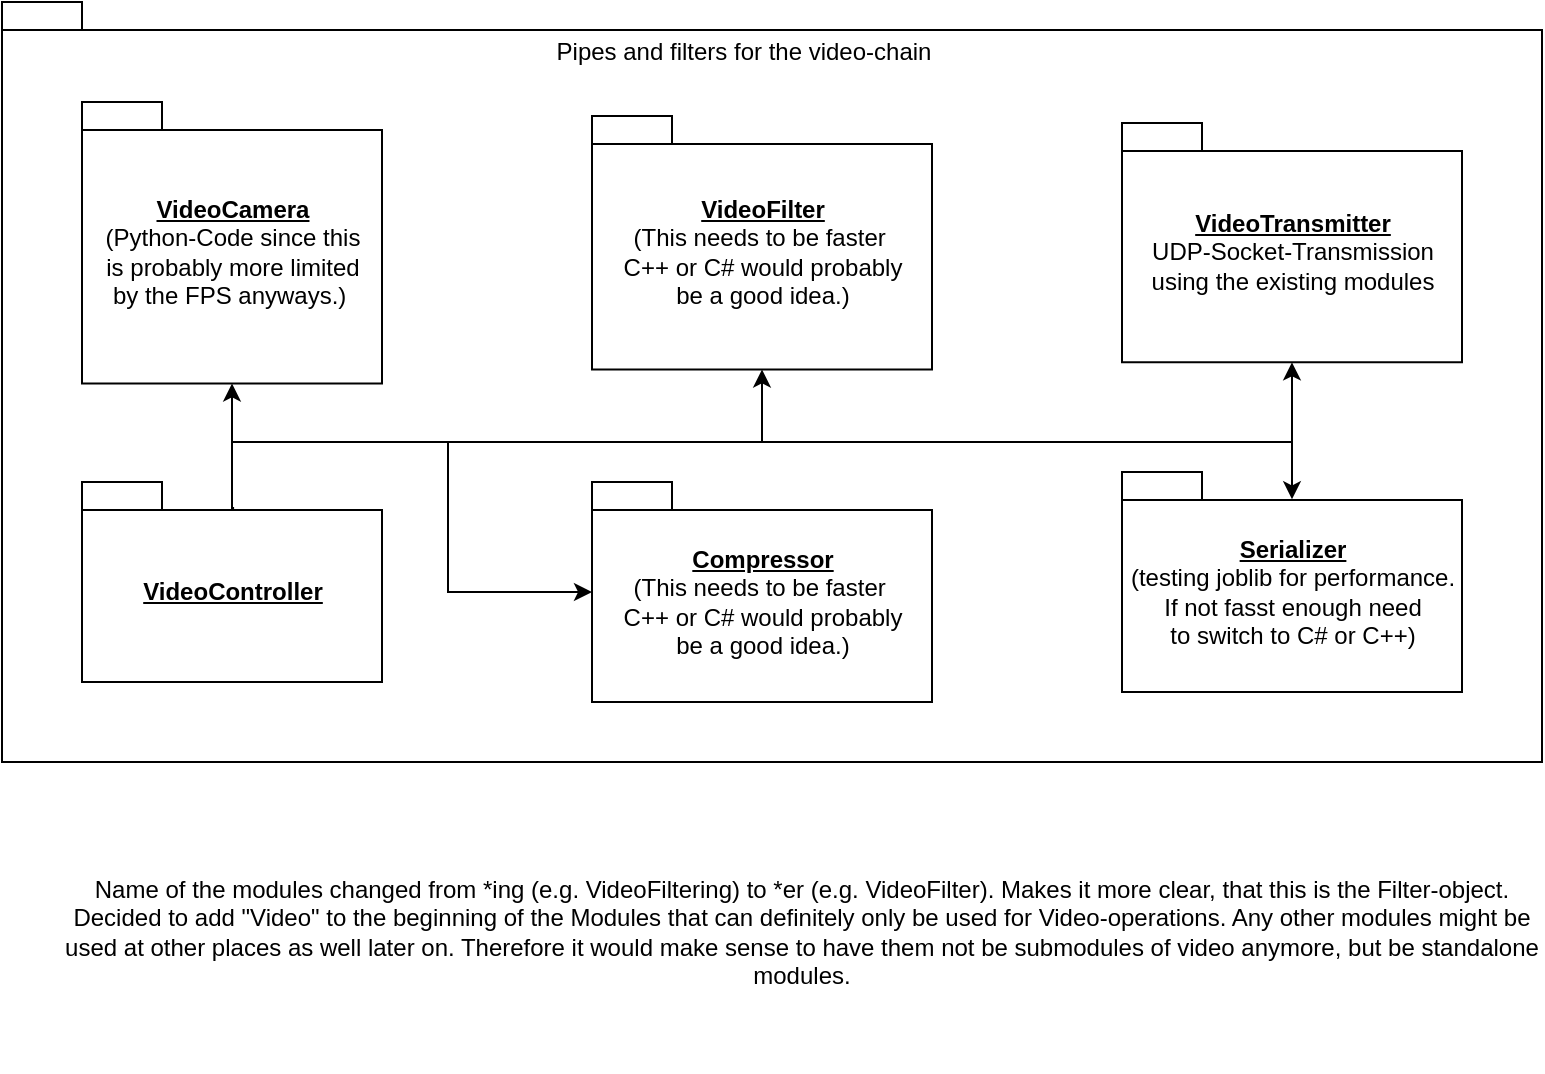 <mxfile version="20.5.3" type="embed" pages="2"><diagram id="23iRSUPoRavnBvh4doch" name="Page-1"><mxGraphModel dx="1102" dy="1118" grid="1" gridSize="10" guides="1" tooltips="1" connect="1" arrows="1" fold="1" page="1" pageScale="1" pageWidth="827" pageHeight="1169" math="0" shadow="0"><root><mxCell id="0"/><mxCell id="1" parent="0"/><mxCell id="8" value="" style="group" parent="1" vertex="1" connectable="0"><mxGeometry x="29" y="120" width="770" height="380" as="geometry"/></mxCell><mxCell id="2" value="" style="shape=folder;fontStyle=1;spacingTop=10;tabWidth=40;tabHeight=14;tabPosition=left;html=1;" parent="8" vertex="1"><mxGeometry width="770" height="380" as="geometry"/></mxCell><mxCell id="3" value="&lt;u&gt;VideoCamera&lt;/u&gt;&lt;br&gt;&lt;span style=&quot;font-weight: normal;&quot;&gt;(Python-Code since this &lt;br&gt;is probably more limited&lt;br&gt;by the FPS anyways.)&lt;/span&gt;&amp;nbsp;" style="shape=folder;fontStyle=1;spacingTop=10;tabWidth=40;tabHeight=14;tabPosition=left;html=1;" parent="8" vertex="1"><mxGeometry x="40" y="49.997" width="150" height="140.741" as="geometry"/></mxCell><mxCell id="4" value="&lt;u&gt;VideoFilter&lt;/u&gt;&lt;br&gt;&lt;span style=&quot;font-weight: normal;&quot;&gt;(This needs to be faster&amp;nbsp;&lt;br&gt;C++ or C# would probably&lt;br&gt;be a good idea.)&lt;/span&gt;" style="shape=folder;fontStyle=1;spacingTop=10;tabWidth=40;tabHeight=14;tabPosition=left;html=1;" parent="8" vertex="1"><mxGeometry x="295" y="57.034" width="170" height="126.667" as="geometry"/></mxCell><mxCell id="6" value="&lt;u&gt;VideoTransmitter&lt;/u&gt;&lt;br&gt;&lt;span style=&quot;font-weight: normal;&quot;&gt;UDP-Socket-Transmission&lt;br&gt;using the existing modules&lt;/span&gt;" style="shape=folder;fontStyle=1;spacingTop=10;tabWidth=40;tabHeight=14;tabPosition=left;html=1;" parent="8" vertex="1"><mxGeometry x="560" y="60.552" width="170" height="119.63" as="geometry"/></mxCell><mxCell id="Kp_4hMhgHDRuVLOGaOqP-8" value="&lt;u&gt;Compressor&lt;/u&gt;&lt;br&gt;&lt;span style=&quot;font-weight: normal;&quot;&gt;(This needs to be faster&amp;nbsp;&lt;br&gt;C++ or C# would probably&lt;br&gt;be a good idea.)&lt;/span&gt;&lt;u&gt;&lt;br&gt;&lt;/u&gt;" style="shape=folder;fontStyle=1;spacingTop=10;tabWidth=40;tabHeight=14;tabPosition=left;html=1;" parent="8" vertex="1"><mxGeometry x="295" y="240" width="170" height="110" as="geometry"/></mxCell><mxCell id="Kp_4hMhgHDRuVLOGaOqP-12" style="edgeStyle=orthogonalEdgeStyle;rounded=0;orthogonalLoop=1;jettySize=auto;html=1;" parent="8" source="Kp_4hMhgHDRuVLOGaOqP-11" target="3" edge="1"><mxGeometry relative="1" as="geometry"/></mxCell><mxCell id="Kp_4hMhgHDRuVLOGaOqP-13" style="edgeStyle=orthogonalEdgeStyle;rounded=0;orthogonalLoop=1;jettySize=auto;html=1;" parent="8" source="Kp_4hMhgHDRuVLOGaOqP-11" target="4" edge="1"><mxGeometry relative="1" as="geometry"><Array as="points"><mxPoint x="115" y="220"/><mxPoint x="380" y="220"/></Array></mxGeometry></mxCell><mxCell id="Kp_4hMhgHDRuVLOGaOqP-14" style="edgeStyle=orthogonalEdgeStyle;rounded=0;orthogonalLoop=1;jettySize=auto;html=1;" parent="8" source="Kp_4hMhgHDRuVLOGaOqP-11" target="Kp_4hMhgHDRuVLOGaOqP-8" edge="1"><mxGeometry relative="1" as="geometry"><Array as="points"><mxPoint x="115" y="220"/><mxPoint x="223" y="220"/><mxPoint x="223" y="295"/></Array></mxGeometry></mxCell><mxCell id="Kp_4hMhgHDRuVLOGaOqP-15" style="edgeStyle=orthogonalEdgeStyle;rounded=0;orthogonalLoop=1;jettySize=auto;html=1;exitX=0.507;exitY=0.13;exitDx=0;exitDy=0;exitPerimeter=0;" parent="8" source="Kp_4hMhgHDRuVLOGaOqP-11" target="6" edge="1"><mxGeometry relative="1" as="geometry"><Array as="points"><mxPoint x="115" y="253"/><mxPoint x="115" y="220"/><mxPoint x="645" y="220"/></Array></mxGeometry></mxCell><mxCell id="23" style="edgeStyle=orthogonalEdgeStyle;rounded=0;orthogonalLoop=1;jettySize=auto;html=1;entryX=0.5;entryY=0.124;entryDx=0;entryDy=0;entryPerimeter=0;" parent="8" source="Kp_4hMhgHDRuVLOGaOqP-11" target="22" edge="1"><mxGeometry relative="1" as="geometry"><Array as="points"><mxPoint x="115" y="220"/><mxPoint x="645" y="220"/></Array></mxGeometry></mxCell><mxCell id="Kp_4hMhgHDRuVLOGaOqP-11" value="&lt;u&gt;VideoController&lt;/u&gt;" style="shape=folder;fontStyle=1;spacingTop=10;tabWidth=40;tabHeight=14;tabPosition=left;html=1;" parent="8" vertex="1"><mxGeometry x="40" y="240" width="150" height="100" as="geometry"/></mxCell><mxCell id="9" value="Pipes and filters for the video-chain" style="text;html=1;strokeColor=none;fillColor=none;align=center;verticalAlign=middle;whiteSpace=wrap;rounded=0;" parent="8" vertex="1"><mxGeometry x="221" y="10" width="300" height="30" as="geometry"/></mxCell><mxCell id="22" value="&lt;u&gt;Serializer&lt;/u&gt;&lt;br&gt;&lt;span style=&quot;font-weight: normal;&quot;&gt;(testing joblib for performance.&lt;br&gt;If not fasst enough need&lt;br&gt;to switch to C# or C++)&lt;br&gt;&lt;/span&gt;" style="shape=folder;fontStyle=1;spacingTop=10;tabWidth=40;tabHeight=14;tabPosition=left;html=1;" parent="8" vertex="1"><mxGeometry x="560" y="235" width="170" height="110" as="geometry"/></mxCell><mxCell id="FD8qUJdc1LHIB4PWWI64-23" value="Name of the modules changed from *ing (e.g. VideoFiltering) to *er (e.g. VideoFilter). Makes it more clear, that this is the Filter-object.&lt;br&gt;Decided to add &quot;Video&quot; to the beginning of the Modules that can definitely only be used for Video-operations. Any other modules might be used at other places as well later on. Therefore it would make sense to have them not be submodules of video anymore, but be standalone modules." style="text;html=1;strokeColor=none;fillColor=none;align=center;verticalAlign=middle;whiteSpace=wrap;rounded=0;" vertex="1" parent="1"><mxGeometry x="59" y="515" width="740" height="140" as="geometry"/></mxCell></root></mxGraphModel></diagram><diagram id="QhcltbAcBhOWz7ruYMGR" name="Sequence-Diagram"><mxGraphModel dx="1929" dy="1118" grid="1" gridSize="10" guides="1" tooltips="1" connect="1" arrows="1" fold="1" page="1" pageScale="1" pageWidth="827" pageHeight="1169" math="0" shadow="0"><root><mxCell id="0"/><mxCell id="1" parent="0"/><mxCell id="MklySer9mSSO_9Dpl_KQ-9" value="VideoController" style="shape=umlLifeline;perimeter=lifelinePerimeter;whiteSpace=wrap;html=1;container=1;collapsible=0;recursiveResize=0;outlineConnect=0;size=50;" parent="1" vertex="1"><mxGeometry x="110" y="10" width="110" height="670" as="geometry"/></mxCell><mxCell id="MklySer9mSSO_9Dpl_KQ-10" value="" style="shape=umlLifeline;participant=umlActor;perimeter=lifelinePerimeter;whiteSpace=wrap;html=1;container=1;collapsible=0;recursiveResize=0;verticalAlign=top;spacingTop=36;outlineConnect=0;size=55;" parent="1" vertex="1"><mxGeometry x="-110" y="10" width="30" height="450" as="geometry"/></mxCell><mxCell id="MklySer9mSSO_9Dpl_KQ-12" value="VideoCamera&lt;br&gt;Factory" style="shape=umlLifeline;perimeter=lifelinePerimeter;whiteSpace=wrap;html=1;container=1;collapsible=0;recursiveResize=0;outlineConnect=0;size=50;" parent="1" vertex="1"><mxGeometry x="260" y="8.75" width="110" height="355" as="geometry"/></mxCell><mxCell id="MklySer9mSSO_9Dpl_KQ-13" value="VideoFilterFactory" style="shape=umlLifeline;perimeter=lifelinePerimeter;whiteSpace=wrap;html=1;container=1;collapsible=0;recursiveResize=0;outlineConnect=0;size=50;" parent="1" vertex="1"><mxGeometry x="413.5" y="8.75" width="110" height="352.5" as="geometry"/></mxCell><mxCell id="MklySer9mSSO_9Dpl_KQ-14" value="SerializerFactory" style="shape=umlLifeline;perimeter=lifelinePerimeter;whiteSpace=wrap;html=1;container=1;collapsible=0;recursiveResize=0;outlineConnect=0;size=50;" parent="1" vertex="1"><mxGeometry x="560" y="8.75" width="110" height="355" as="geometry"/></mxCell><mxCell id="MklySer9mSSO_9Dpl_KQ-17" value="produceCamera" style="html=1;verticalAlign=bottom;endArrow=block;rounded=0;" parent="1" source="DrlZZzYIPy6spjRNSfUY-7" target="MklySer9mSSO_9Dpl_KQ-12" edge="1"><mxGeometry width="80" relative="1" as="geometry"><mxPoint x="180" y="90" as="sourcePoint"/><mxPoint x="240" y="90" as="targetPoint"/><Array as="points"><mxPoint x="210" y="110"/><mxPoint x="300" y="110"/></Array></mxGeometry></mxCell><mxCell id="DrlZZzYIPy6spjRNSfUY-2" value="CompressorFactory" style="shape=umlLifeline;perimeter=lifelinePerimeter;whiteSpace=wrap;html=1;container=1;collapsible=0;recursiveResize=0;outlineConnect=0;size=50;" parent="1" vertex="1"><mxGeometry x="710" y="8.75" width="110" height="355" as="geometry"/></mxCell><mxCell id="MklySer9mSSO_9Dpl_KQ-25" value="VideoTransmitterFactory" style="shape=umlLifeline;perimeter=lifelinePerimeter;whiteSpace=wrap;html=1;container=1;collapsible=0;recursiveResize=0;outlineConnect=0;size=50;" parent="1" vertex="1"><mxGeometry x="860" y="10" width="140" height="355" as="geometry"/></mxCell><mxCell id="DrlZZzYIPy6spjRNSfUY-7" value="VideoControllerBuilder" style="shape=umlLifeline;perimeter=lifelinePerimeter;whiteSpace=wrap;html=1;container=1;collapsible=0;recursiveResize=0;outlineConnect=0;size=50;" parent="1" vertex="1"><mxGeometry x="-40" y="6.25" width="120" height="443.75" as="geometry"/></mxCell><mxCell id="DrlZZzYIPy6spjRNSfUY-14" value="" style="endArrow=block;html=1;rounded=0;endFill=1;" parent="DrlZZzYIPy6spjRNSfUY-7" edge="1"><mxGeometry width="50" height="50" relative="1" as="geometry"><mxPoint x="-55.19" y="130.0" as="sourcePoint"/><mxPoint x="59.5" y="130.0" as="targetPoint"/><Array as="points"><mxPoint x="20" y="130"/></Array></mxGeometry></mxCell><mxCell id="DrlZZzYIPy6spjRNSfUY-15" value="addFilter" style="edgeLabel;html=1;align=center;verticalAlign=middle;resizable=0;points=[];" parent="DrlZZzYIPy6spjRNSfUY-14" vertex="1" connectable="0"><mxGeometry x="-0.041" y="1" relative="1" as="geometry"><mxPoint y="-9" as="offset"/></mxGeometry></mxCell><mxCell id="DrlZZzYIPy6spjRNSfUY-22" value="" style="endArrow=block;html=1;rounded=0;endFill=1;" parent="DrlZZzYIPy6spjRNSfUY-7" edge="1"><mxGeometry width="50" height="50" relative="1" as="geometry"><mxPoint x="-55.19" y="313.75" as="sourcePoint"/><mxPoint x="60" y="313.75" as="targetPoint"/></mxGeometry></mxCell><mxCell id="DrlZZzYIPy6spjRNSfUY-23" value="build" style="edgeLabel;html=1;align=center;verticalAlign=middle;resizable=0;points=[];" parent="DrlZZzYIPy6spjRNSfUY-22" vertex="1" connectable="0"><mxGeometry x="0.211" y="-1" relative="1" as="geometry"><mxPoint x="-15" y="-11" as="offset"/></mxGeometry></mxCell><mxCell id="DrlZZzYIPy6spjRNSfUY-16" value="" style="endArrow=block;html=1;rounded=0;endFill=1;" parent="DrlZZzYIPy6spjRNSfUY-7" edge="1"><mxGeometry width="50" height="50" relative="1" as="geometry"><mxPoint x="-55.19" y="177.16" as="sourcePoint"/><mxPoint x="59.5" y="177.16" as="targetPoint"/><Array as="points"><mxPoint x="30" y="177.16"/></Array></mxGeometry></mxCell><mxCell id="DrlZZzYIPy6spjRNSfUY-17" value="addCompression" style="edgeLabel;html=1;align=center;verticalAlign=middle;resizable=0;points=[];" parent="DrlZZzYIPy6spjRNSfUY-16" vertex="1" connectable="0"><mxGeometry x="0.317" relative="1" as="geometry"><mxPoint x="-20" y="-10" as="offset"/></mxGeometry></mxCell><mxCell id="DrlZZzYIPy6spjRNSfUY-20" value="" style="endArrow=block;html=1;rounded=0;endFill=1;" parent="DrlZZzYIPy6spjRNSfUY-7" edge="1"><mxGeometry width="50" height="50" relative="1" as="geometry"><mxPoint x="-55.19" y="280.0" as="sourcePoint"/><mxPoint x="59.5" y="280.0" as="targetPoint"/><Array as="points"><mxPoint x="10" y="280"/></Array></mxGeometry></mxCell><mxCell id="DrlZZzYIPy6spjRNSfUY-21" value="addTransmission" style="edgeLabel;html=1;align=center;verticalAlign=middle;resizable=0;points=[];" parent="DrlZZzYIPy6spjRNSfUY-20" vertex="1" connectable="0"><mxGeometry x="0.325" y="1" relative="1" as="geometry"><mxPoint x="-21" y="-9" as="offset"/></mxGeometry></mxCell><mxCell id="DrlZZzYIPy6spjRNSfUY-12" value="" style="endArrow=block;html=1;rounded=0;endFill=1;" parent="1" source="MklySer9mSSO_9Dpl_KQ-10" target="DrlZZzYIPy6spjRNSfUY-7" edge="1"><mxGeometry width="50" height="50" relative="1" as="geometry"><mxPoint x="110" y="150" as="sourcePoint"/><mxPoint x="160" y="100" as="targetPoint"/><Array as="points"><mxPoint x="-30" y="100"/></Array></mxGeometry></mxCell><mxCell id="DrlZZzYIPy6spjRNSfUY-13" value="addCamera" style="edgeLabel;html=1;align=center;verticalAlign=middle;resizable=0;points=[];" parent="DrlZZzYIPy6spjRNSfUY-12" vertex="1" connectable="0"><mxGeometry x="0.383" relative="1" as="geometry"><mxPoint x="-24" y="-10" as="offset"/></mxGeometry></mxCell><mxCell id="DrlZZzYIPy6spjRNSfUY-24" value="" style="endArrow=block;html=1;rounded=0;endFill=1;" parent="1" source="MklySer9mSSO_9Dpl_KQ-10" target="DrlZZzYIPy6spjRNSfUY-7" edge="1"><mxGeometry width="50" height="50" relative="1" as="geometry"><mxPoint x="70" y="190" as="sourcePoint"/><mxPoint x="120" y="140" as="targetPoint"/><Array as="points"><mxPoint x="-30" y="80"/></Array></mxGeometry></mxCell><mxCell id="DrlZZzYIPy6spjRNSfUY-25" value="__init__" style="edgeLabel;html=1;align=center;verticalAlign=middle;resizable=0;points=[];" parent="DrlZZzYIPy6spjRNSfUY-24" vertex="1" connectable="0"><mxGeometry x="0.283" y="1" relative="1" as="geometry"><mxPoint x="-18" y="-9" as="offset"/></mxGeometry></mxCell><mxCell id="DrlZZzYIPy6spjRNSfUY-26" value="" style="endArrow=classic;html=1;rounded=0;" parent="1" source="DrlZZzYIPy6spjRNSfUY-7" target="MklySer9mSSO_9Dpl_KQ-9" edge="1"><mxGeometry width="50" height="50" relative="1" as="geometry"><mxPoint x="80" y="150" as="sourcePoint"/><mxPoint x="130" y="100" as="targetPoint"/><Array as="points"><mxPoint x="30" y="90"/><mxPoint x="50" y="90"/><mxPoint x="80" y="90"/><mxPoint x="120" y="90"/></Array></mxGeometry></mxCell><mxCell id="DrlZZzYIPy6spjRNSfUY-27" value="&amp;lt;&amp;lt;create&amp;gt;&amp;gt; __init__()" style="edgeLabel;html=1;align=center;verticalAlign=middle;resizable=0;points=[];" parent="DrlZZzYIPy6spjRNSfUY-26" vertex="1" connectable="0"><mxGeometry x="-0.158" y="1" relative="1" as="geometry"><mxPoint x="9" y="-9" as="offset"/></mxGeometry></mxCell><mxCell id="DrlZZzYIPy6spjRNSfUY-29" value="" style="endArrow=none;dashed=1;html=1;rounded=0;startArrow=open;startFill=0;" parent="1" source="MklySer9mSSO_9Dpl_KQ-9" target="MklySer9mSSO_9Dpl_KQ-12" edge="1"><mxGeometry width="50" height="50" relative="1" as="geometry"><mxPoint x="240" y="190" as="sourcePoint"/><mxPoint x="290" y="140" as="targetPoint"/><Array as="points"><mxPoint x="210" y="130"/></Array></mxGeometry></mxCell><mxCell id="DrlZZzYIPy6spjRNSfUY-30" value="CameraInterface" style="edgeLabel;html=1;align=center;verticalAlign=middle;resizable=0;points=[];" parent="DrlZZzYIPy6spjRNSfUY-29" vertex="1" connectable="0"><mxGeometry x="-0.185" y="-1" relative="1" as="geometry"><mxPoint x="25" y="-11" as="offset"/></mxGeometry></mxCell><mxCell id="DrlZZzYIPy6spjRNSfUY-31" value="" style="endArrow=block;html=1;rounded=0;endFill=1;" parent="1" source="DrlZZzYIPy6spjRNSfUY-7" target="MklySer9mSSO_9Dpl_KQ-13" edge="1"><mxGeometry width="50" height="50" relative="1" as="geometry"><mxPoint x="90" y="215" as="sourcePoint"/><mxPoint x="140" y="165" as="targetPoint"/><Array as="points"><mxPoint x="290" y="150"/></Array></mxGeometry></mxCell><mxCell id="DrlZZzYIPy6spjRNSfUY-32" value="produceFilter" style="edgeLabel;html=1;align=center;verticalAlign=middle;resizable=0;points=[];" parent="DrlZZzYIPy6spjRNSfUY-31" vertex="1" connectable="0"><mxGeometry x="0.419" relative="1" as="geometry"><mxPoint x="-98" y="-10" as="offset"/></mxGeometry></mxCell><mxCell id="DrlZZzYIPy6spjRNSfUY-33" value="" style="endArrow=none;dashed=1;html=1;rounded=0;startArrow=open;startFill=0;" parent="1" source="MklySer9mSSO_9Dpl_KQ-9" target="MklySer9mSSO_9Dpl_KQ-13" edge="1"><mxGeometry width="50" height="50" relative="1" as="geometry"><mxPoint x="220" y="250" as="sourcePoint"/><mxPoint x="270" y="200" as="targetPoint"/><Array as="points"><mxPoint x="340" y="170"/></Array></mxGeometry></mxCell><mxCell id="DrlZZzYIPy6spjRNSfUY-34" value="VideoFilterInterface" style="edgeLabel;html=1;align=center;verticalAlign=middle;resizable=0;points=[];" parent="DrlZZzYIPy6spjRNSfUY-33" vertex="1" connectable="0"><mxGeometry x="0.232" relative="1" as="geometry"><mxPoint x="-37" y="-10" as="offset"/></mxGeometry></mxCell><mxCell id="DrlZZzYIPy6spjRNSfUY-35" value="" style="endArrow=block;html=1;rounded=0;endFill=1;" parent="1" source="DrlZZzYIPy6spjRNSfUY-7" target="MklySer9mSSO_9Dpl_KQ-14" edge="1"><mxGeometry width="50" height="50" relative="1" as="geometry"><mxPoint x="240" y="270" as="sourcePoint"/><mxPoint x="290" y="220" as="targetPoint"/><Array as="points"><mxPoint x="90" y="200"/></Array></mxGeometry></mxCell><mxCell id="DrlZZzYIPy6spjRNSfUY-36" value="produceSerializer" style="edgeLabel;html=1;align=center;verticalAlign=middle;resizable=0;points=[];" parent="DrlZZzYIPy6spjRNSfUY-35" vertex="1" connectable="0"><mxGeometry x="-0.642" y="-3" relative="1" as="geometry"><mxPoint x="174" y="-13" as="offset"/></mxGeometry></mxCell><mxCell id="DrlZZzYIPy6spjRNSfUY-37" value="" style="endArrow=none;dashed=1;html=1;rounded=0;startArrow=open;startFill=0;" parent="1" source="MklySer9mSSO_9Dpl_KQ-9" target="MklySer9mSSO_9Dpl_KQ-14" edge="1"><mxGeometry width="50" height="50" relative="1" as="geometry"><mxPoint x="370" y="300" as="sourcePoint"/><mxPoint x="420" y="250" as="targetPoint"/><Array as="points"><mxPoint x="410" y="220"/></Array></mxGeometry></mxCell><mxCell id="DrlZZzYIPy6spjRNSfUY-38" value="SerializerInterface" style="edgeLabel;html=1;align=center;verticalAlign=middle;resizable=0;points=[];" parent="DrlZZzYIPy6spjRNSfUY-37" vertex="1" connectable="0"><mxGeometry x="0.177" y="-1" relative="1" as="geometry"><mxPoint x="-40" y="-11" as="offset"/></mxGeometry></mxCell><mxCell id="DrlZZzYIPy6spjRNSfUY-39" value="" style="endArrow=block;html=1;rounded=0;endFill=1;" parent="1" source="DrlZZzYIPy6spjRNSfUY-7" target="DrlZZzYIPy6spjRNSfUY-2" edge="1"><mxGeometry width="50" height="50" relative="1" as="geometry"><mxPoint x="110" y="400" as="sourcePoint"/><mxPoint x="160" y="350" as="targetPoint"/><Array as="points"><mxPoint x="230" y="250"/><mxPoint x="710" y="250"/></Array></mxGeometry></mxCell><mxCell id="DrlZZzYIPy6spjRNSfUY-40" value="produceCompressor" style="edgeLabel;html=1;align=center;verticalAlign=middle;resizable=0;points=[];" parent="DrlZZzYIPy6spjRNSfUY-39" vertex="1" connectable="0"><mxGeometry x="0.706" y="1" relative="1" as="geometry"><mxPoint x="-295" y="-9" as="offset"/></mxGeometry></mxCell><mxCell id="DrlZZzYIPy6spjRNSfUY-18" value="" style="endArrow=block;html=1;rounded=0;endFill=1;" parent="1" source="MklySer9mSSO_9Dpl_KQ-10" target="DrlZZzYIPy6spjRNSfUY-7" edge="1"><mxGeometry width="50" height="50" relative="1" as="geometry"><mxPoint x="-90" y="240" as="sourcePoint"/><mxPoint x="14.69" y="240.0" as="targetPoint"/><Array as="points"><mxPoint x="-34.81" y="240"/></Array></mxGeometry></mxCell><mxCell id="DrlZZzYIPy6spjRNSfUY-19" value="addSerialization" style="edgeLabel;html=1;align=center;verticalAlign=middle;resizable=0;points=[];" parent="DrlZZzYIPy6spjRNSfUY-18" vertex="1" connectable="0"><mxGeometry x="0.317" y="1" relative="1" as="geometry"><mxPoint x="-20" y="-9" as="offset"/></mxGeometry></mxCell><mxCell id="DrlZZzYIPy6spjRNSfUY-41" value="" style="endArrow=none;dashed=1;html=1;rounded=0;startArrow=open;startFill=0;" parent="1" source="MklySer9mSSO_9Dpl_KQ-9" target="DrlZZzYIPy6spjRNSfUY-2" edge="1"><mxGeometry width="50" height="50" relative="1" as="geometry"><mxPoint x="350" y="390" as="sourcePoint"/><mxPoint x="400" y="340" as="targetPoint"/><Array as="points"><mxPoint x="400" y="270"/></Array></mxGeometry></mxCell><mxCell id="DrlZZzYIPy6spjRNSfUY-43" value="CompressorInterface" style="edgeLabel;html=1;align=center;verticalAlign=middle;resizable=0;points=[];" parent="DrlZZzYIPy6spjRNSfUY-41" vertex="1" connectable="0"><mxGeometry x="0.15" y="1" relative="1" as="geometry"><mxPoint x="-41" y="-9" as="offset"/></mxGeometry></mxCell><mxCell id="DrlZZzYIPy6spjRNSfUY-44" value="" style="endArrow=block;html=1;rounded=0;endFill=1;" parent="1" source="DrlZZzYIPy6spjRNSfUY-7" target="MklySer9mSSO_9Dpl_KQ-25" edge="1"><mxGeometry width="50" height="50" relative="1" as="geometry"><mxPoint x="90" y="330" as="sourcePoint"/><mxPoint x="140" y="280" as="targetPoint"/><Array as="points"><mxPoint x="830" y="290"/></Array></mxGeometry></mxCell><mxCell id="DrlZZzYIPy6spjRNSfUY-45" value="produceTransmitter" style="edgeLabel;html=1;align=center;verticalAlign=middle;resizable=0;points=[];" parent="DrlZZzYIPy6spjRNSfUY-44" vertex="1" connectable="0"><mxGeometry x="-0.198" y="2" relative="1" as="geometry"><mxPoint x="22" y="-8" as="offset"/></mxGeometry></mxCell><mxCell id="DrlZZzYIPy6spjRNSfUY-46" value="" style="endArrow=none;dashed=1;html=1;rounded=0;startArrow=open;startFill=0;" parent="1" source="DrlZZzYIPy6spjRNSfUY-7" target="MklySer9mSSO_9Dpl_KQ-25" edge="1"><mxGeometry width="50" height="50" relative="1" as="geometry"><mxPoint x="70" y="370" as="sourcePoint"/><mxPoint x="120" y="320" as="targetPoint"/><Array as="points"><mxPoint x="890" y="310"/></Array></mxGeometry></mxCell><mxCell id="DrlZZzYIPy6spjRNSfUY-47" value="TransmitterInterface" style="edgeLabel;html=1;align=center;verticalAlign=middle;resizable=0;points=[];" parent="DrlZZzYIPy6spjRNSfUY-46" vertex="1" connectable="0"><mxGeometry x="0.892" y="2" relative="1" as="geometry"><mxPoint x="-420" y="-8" as="offset"/></mxGeometry></mxCell><mxCell id="DrlZZzYIPy6spjRNSfUY-48" value="" style="endArrow=none;dashed=1;html=1;rounded=0;startArrow=open;startFill=0;" parent="1" source="MklySer9mSSO_9Dpl_KQ-10" target="MklySer9mSSO_9Dpl_KQ-9" edge="1"><mxGeometry width="50" height="50" relative="1" as="geometry"><mxPoint x="70" y="430" as="sourcePoint"/><mxPoint x="120" y="380" as="targetPoint"/><Array as="points"><mxPoint x="-50" y="350"/><mxPoint x="80" y="350"/></Array></mxGeometry></mxCell><mxCell id="DrlZZzYIPy6spjRNSfUY-49" value="VideoController" style="edgeLabel;html=1;align=center;verticalAlign=middle;resizable=0;points=[];" parent="DrlZZzYIPy6spjRNSfUY-48" vertex="1" connectable="0"><mxGeometry x="0.285" y="-1" relative="1" as="geometry"><mxPoint x="-52" y="-11" as="offset"/></mxGeometry></mxCell><mxCell id="DrlZZzYIPy6spjRNSfUY-52" value="" style="endArrow=classic;html=1;rounded=0;" parent="1" source="MklySer9mSSO_9Dpl_KQ-10" target="MklySer9mSSO_9Dpl_KQ-9" edge="1"><mxGeometry width="50" height="50" relative="1" as="geometry"><mxPoint x="30" y="430" as="sourcePoint"/><mxPoint x="80" y="380" as="targetPoint"/><Array as="points"><mxPoint x="80" y="390"/></Array></mxGeometry></mxCell><mxCell id="DrlZZzYIPy6spjRNSfUY-53" value="start()" style="edgeLabel;html=1;align=center;verticalAlign=middle;resizable=0;points=[];" parent="DrlZZzYIPy6spjRNSfUY-52" vertex="1" connectable="0"><mxGeometry x="0.173" y="-2" relative="1" as="geometry"><mxPoint x="-27" y="-12" as="offset"/></mxGeometry></mxCell><mxCell id="zNzeKJCN8CRvDUT-ZOnv-1" value="VideoCamera" style="shape=umlLifeline;perimeter=lifelinePerimeter;whiteSpace=wrap;html=1;container=1;collapsible=0;recursiveResize=0;outlineConnect=0;rotation=-180;" parent="1" vertex="1"><mxGeometry x="265" y="390" width="100" height="300" as="geometry"/></mxCell><mxCell id="zNzeKJCN8CRvDUT-ZOnv-12" value="" style="html=1;points=[];perimeter=orthogonalPerimeter;verticalAlign=middle;rotation=0;" parent="zNzeKJCN8CRvDUT-ZOnv-1" vertex="1"><mxGeometry x="45" width="10" height="250" as="geometry"/></mxCell><mxCell id="lFOLh17ualiUW2uZMlYk-1" value="new thread" style="text;html=1;strokeColor=none;fillColor=none;align=center;verticalAlign=middle;whiteSpace=wrap;rounded=0;rotation=-90;" vertex="1" parent="zNzeKJCN8CRvDUT-ZOnv-1"><mxGeometry x="5" y="110" width="90" height="30" as="geometry"/></mxCell><mxCell id="zNzeKJCN8CRvDUT-ZOnv-2" value="readCameraInLoop" style="html=1;verticalAlign=bottom;endArrow=block;rounded=0;" parent="1" source="MklySer9mSSO_9Dpl_KQ-9" target="zNzeKJCN8CRvDUT-ZOnv-1" edge="1"><mxGeometry x="0.133" y="10" width="80" relative="1" as="geometry"><mxPoint x="100" y="510" as="sourcePoint"/><mxPoint x="180" y="510" as="targetPoint"/><Array as="points"><mxPoint x="220" y="400"/></Array><mxPoint as="offset"/></mxGeometry></mxCell><mxCell id="zNzeKJCN8CRvDUT-ZOnv-5" value="VideoFilter" style="shape=umlLifeline;perimeter=lifelinePerimeter;whiteSpace=wrap;html=1;container=1;collapsible=0;recursiveResize=0;outlineConnect=0;rotation=-180;" parent="1" vertex="1"><mxGeometry x="418.5" y="390" width="100" height="300" as="geometry"/></mxCell><mxCell id="zNzeKJCN8CRvDUT-ZOnv-10" value="" style="endArrow=none;startArrow=block;endFill=0;startFill=1;html=1;rounded=0;" parent="1" source="MklySer9mSSO_9Dpl_KQ-9" target="zNzeKJCN8CRvDUT-ZOnv-1" edge="1"><mxGeometry width="160" relative="1" as="geometry"><mxPoint x="210" y="510" as="sourcePoint"/><mxPoint x="370" y="510" as="targetPoint"/><Array as="points"><mxPoint x="240" y="430"/><mxPoint x="300" y="430"/></Array></mxGeometry></mxCell><mxCell id="zNzeKJCN8CRvDUT-ZOnv-11" value="__processFrame(frameData)" style="edgeLabel;html=1;align=center;verticalAlign=middle;resizable=0;points=[];" parent="zNzeKJCN8CRvDUT-ZOnv-10" vertex="1" connectable="0"><mxGeometry x="-0.111" relative="1" as="geometry"><mxPoint x="9" y="-10" as="offset"/></mxGeometry></mxCell><mxCell id="zNzeKJCN8CRvDUT-ZOnv-4" value="loop" style="edgeStyle=orthogonalEdgeStyle;html=1;align=left;spacingLeft=2;endArrow=block;rounded=0;" parent="1" edge="1" source="zNzeKJCN8CRvDUT-ZOnv-1"><mxGeometry relative="1" as="geometry"><mxPoint x="384" y="400" as="sourcePoint"/><Array as="points"><mxPoint x="370" y="640"/><mxPoint x="370" y="420"/></Array><mxPoint x="330" y="420" as="targetPoint"/></mxGeometry></mxCell><mxCell id="lFOLh17ualiUW2uZMlYk-4" value="" style="endArrow=classic;html=1;rounded=0;" edge="1" parent="1" source="MklySer9mSSO_9Dpl_KQ-9" target="zNzeKJCN8CRvDUT-ZOnv-5"><mxGeometry width="50" height="50" relative="1" as="geometry"><mxPoint x="210" y="560" as="sourcePoint"/><mxPoint x="260" y="510" as="targetPoint"/><Array as="points"><mxPoint x="370" y="460"/></Array></mxGeometry></mxCell><mxCell id="lFOLh17ualiUW2uZMlYk-5" value="filterFrame(imageFrame, filterArgs)" style="edgeLabel;html=1;align=center;verticalAlign=middle;resizable=0;points=[];" vertex="1" connectable="0" parent="lFOLh17ualiUW2uZMlYk-4"><mxGeometry x="-0.255" relative="1" as="geometry"><mxPoint y="-10" as="offset"/></mxGeometry></mxCell><mxCell id="lFOLh17ualiUW2uZMlYk-6" value="" style="endArrow=none;dashed=1;html=1;rounded=0;startArrow=open;startFill=0;" edge="1" parent="1" source="MklySer9mSSO_9Dpl_KQ-9" target="zNzeKJCN8CRvDUT-ZOnv-5"><mxGeometry width="50" height="50" relative="1" as="geometry"><mxPoint x="60" y="690" as="sourcePoint"/><mxPoint x="110" y="640" as="targetPoint"/><Array as="points"><mxPoint x="290" y="480"/><mxPoint x="410" y="480"/></Array></mxGeometry></mxCell><mxCell id="lFOLh17ualiUW2uZMlYk-7" value="filteredFrame" style="edgeLabel;html=1;align=center;verticalAlign=middle;resizable=0;points=[];" vertex="1" connectable="0" parent="lFOLh17ualiUW2uZMlYk-6"><mxGeometry x="0.225" y="-2" relative="1" as="geometry"><mxPoint x="-86" y="-12" as="offset"/></mxGeometry></mxCell><mxCell id="lFOLh17ualiUW2uZMlYk-9" value="SerializerJoblib" style="shape=umlLifeline;perimeter=lifelinePerimeter;whiteSpace=wrap;html=1;container=1;collapsible=0;recursiveResize=0;outlineConnect=0;rotation=-180;" vertex="1" parent="1"><mxGeometry x="565" y="390" width="100" height="300" as="geometry"/></mxCell><mxCell id="lFOLh17ualiUW2uZMlYk-10" value="" style="endArrow=classic;html=1;rounded=0;" edge="1" parent="1" source="MklySer9mSSO_9Dpl_KQ-9" target="lFOLh17ualiUW2uZMlYk-9"><mxGeometry width="50" height="50" relative="1" as="geometry"><mxPoint x="100" y="690" as="sourcePoint"/><mxPoint x="150" y="640" as="targetPoint"/><Array as="points"><mxPoint x="480" y="510"/></Array></mxGeometry></mxCell><mxCell id="lFOLh17ualiUW2uZMlYk-11" value="serialize(imgFrame)" style="edgeLabel;html=1;align=center;verticalAlign=middle;resizable=0;points=[];" vertex="1" connectable="0" parent="lFOLh17ualiUW2uZMlYk-10"><mxGeometry x="0.532" y="-3" relative="1" as="geometry"><mxPoint x="-270" y="-13" as="offset"/></mxGeometry></mxCell><mxCell id="lFOLh17ualiUW2uZMlYk-12" value="" style="endArrow=none;dashed=1;html=1;rounded=0;startArrow=open;startFill=0;" edge="1" parent="1" source="MklySer9mSSO_9Dpl_KQ-9" target="lFOLh17ualiUW2uZMlYk-9"><mxGeometry width="50" height="50" relative="1" as="geometry"><mxPoint x="70" y="800" as="sourcePoint"/><mxPoint x="120" y="750" as="targetPoint"/><Array as="points"><mxPoint x="420" y="530"/></Array></mxGeometry></mxCell><mxCell id="lFOLh17ualiUW2uZMlYk-13" value="imageFilePath" style="edgeLabel;html=1;align=center;verticalAlign=middle;resizable=0;points=[];" vertex="1" connectable="0" parent="lFOLh17ualiUW2uZMlYk-12"><mxGeometry x="0.231" y="-1" relative="1" as="geometry"><mxPoint x="-202" y="-11" as="offset"/></mxGeometry></mxCell><mxCell id="lFOLh17ualiUW2uZMlYk-15" value="" style="endArrow=classic;html=1;rounded=0;" edge="1" parent="1" source="MklySer9mSSO_9Dpl_KQ-9" target="lFOLh17ualiUW2uZMlYk-16"><mxGeometry width="50" height="50" relative="1" as="geometry"><mxPoint x="90" y="770" as="sourcePoint"/><mxPoint x="710" y="590" as="targetPoint"/><Array as="points"><mxPoint x="670" y="560"/></Array></mxGeometry></mxCell><mxCell id="lFOLh17ualiUW2uZMlYk-17" value="compressFile(imageFilePath)" style="edgeLabel;html=1;align=center;verticalAlign=middle;resizable=0;points=[];" vertex="1" connectable="0" parent="lFOLh17ualiUW2uZMlYk-15"><mxGeometry x="0.562" y="-2" relative="1" as="geometry"><mxPoint x="-394" y="-12" as="offset"/></mxGeometry></mxCell><mxCell id="lFOLh17ualiUW2uZMlYk-16" value="Compressor" style="shape=umlLifeline;perimeter=lifelinePerimeter;whiteSpace=wrap;html=1;container=1;collapsible=0;recursiveResize=0;outlineConnect=0;rotation=-180;" vertex="1" parent="1"><mxGeometry x="715" y="390" width="100" height="300" as="geometry"/></mxCell><mxCell id="lFOLh17ualiUW2uZMlYk-18" value="" style="endArrow=none;dashed=1;html=1;rounded=0;startArrow=open;startFill=0;" edge="1" parent="1" source="MklySer9mSSO_9Dpl_KQ-9" target="lFOLh17ualiUW2uZMlYk-16"><mxGeometry width="50" height="50" relative="1" as="geometry"><mxPoint x="380" y="800" as="sourcePoint"/><mxPoint x="430" y="750" as="targetPoint"/><Array as="points"><mxPoint x="550" y="580"/></Array></mxGeometry></mxCell><mxCell id="lFOLh17ualiUW2uZMlYk-19" value="filePath" style="edgeLabel;html=1;align=center;verticalAlign=middle;resizable=0;points=[];" vertex="1" connectable="0" parent="lFOLh17ualiUW2uZMlYk-18"><mxGeometry x="0.216" y="-2" relative="1" as="geometry"><mxPoint x="-289" y="-12" as="offset"/></mxGeometry></mxCell><mxCell id="lFOLh17ualiUW2uZMlYk-21" value="" style="endArrow=classic;html=1;rounded=0;" edge="1" parent="1" source="MklySer9mSSO_9Dpl_KQ-9" target="lFOLh17ualiUW2uZMlYk-22"><mxGeometry width="50" height="50" relative="1" as="geometry"><mxPoint x="280" y="810" as="sourcePoint"/><mxPoint x="850" y="610" as="targetPoint"/><Array as="points"><mxPoint x="880" y="610"/></Array></mxGeometry></mxCell><mxCell id="lFOLh17ualiUW2uZMlYk-23" value="transmit(filePath)" style="edgeLabel;html=1;align=center;verticalAlign=middle;resizable=0;points=[];" vertex="1" connectable="0" parent="lFOLh17ualiUW2uZMlYk-21"><mxGeometry x="0.777" y="-2" relative="1" as="geometry"><mxPoint x="-605" y="-12" as="offset"/></mxGeometry></mxCell><mxCell id="lFOLh17ualiUW2uZMlYk-22" value="VideoTransmitter" style="shape=umlLifeline;perimeter=lifelinePerimeter;whiteSpace=wrap;html=1;container=1;collapsible=0;recursiveResize=0;outlineConnect=0;rotation=-180;" vertex="1" parent="1"><mxGeometry x="880" y="390" width="100" height="300" as="geometry"/></mxCell><mxCell id="lFOLh17ualiUW2uZMlYk-24" value="" style="endArrow=classic;html=1;rounded=0;" edge="1" parent="1" source="MklySer9mSSO_9Dpl_KQ-9"><mxGeometry width="50" height="50" relative="1" as="geometry"><mxPoint x="250" y="810" as="sourcePoint"/><mxPoint x="310" y="630" as="targetPoint"/><Array as="points"><mxPoint x="280" y="630"/></Array></mxGeometry></mxCell><mxCell id="lFOLh17ualiUW2uZMlYk-25" value="return" style="edgeLabel;html=1;align=center;verticalAlign=middle;resizable=0;points=[];" vertex="1" connectable="0" parent="lFOLh17ualiUW2uZMlYk-24"><mxGeometry x="-0.569" y="-5" relative="1" as="geometry"><mxPoint x="45" y="-15" as="offset"/></mxGeometry></mxCell></root></mxGraphModel></diagram></mxfile>
